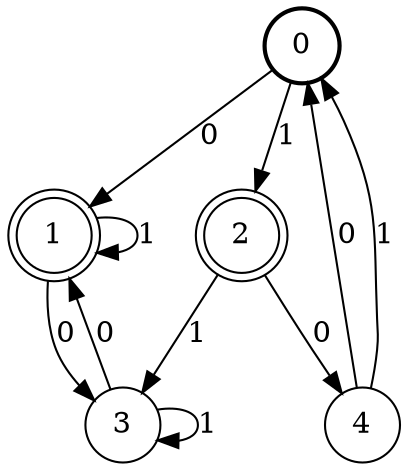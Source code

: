 digraph Automat {
    node [shape = circle];
    0 [style = "bold"];
    0 -> 1 [label = "0"];
    0 -> 2 [label = "1"];
    1 [peripheries=2]
    1 -> 3 [label = "0"];
    1 -> 1 [label = "1"];
    2 [peripheries=2]
    2 -> 4 [label = "0"];
    2 -> 3 [label = "1"];
    3 -> 1 [label = "0"];
    3 -> 3 [label = "1"];
    4 -> 0 [label = "0"];
    4 -> 0 [label = "1"];
}
